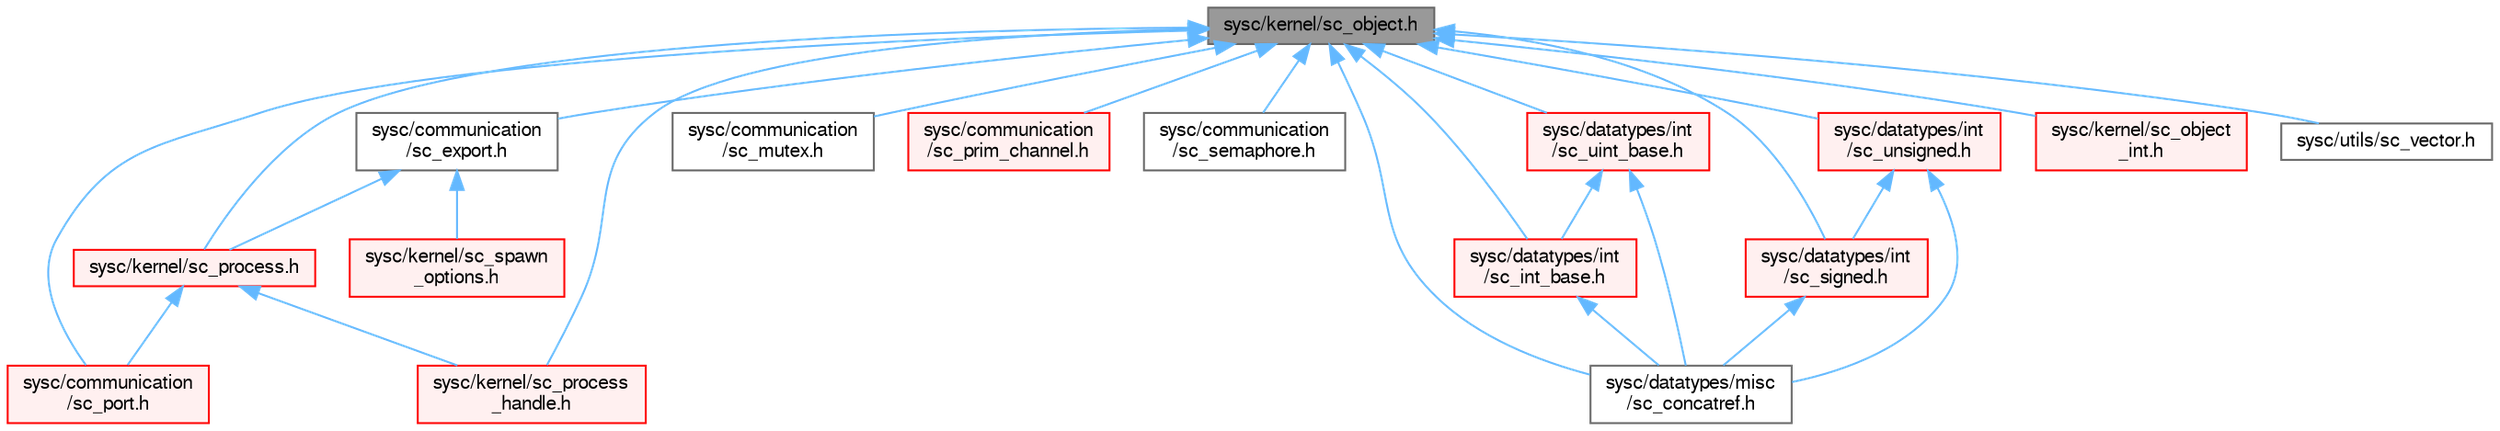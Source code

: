 digraph "sysc/kernel/sc_object.h"
{
 // LATEX_PDF_SIZE
  bgcolor="transparent";
  edge [fontname=FreeSans,fontsize=10,labelfontname=FreeSans,labelfontsize=10];
  node [fontname=FreeSans,fontsize=10,shape=box,height=0.2,width=0.4];
  Node1 [id="Node000001",label="sysc/kernel/sc_object.h",height=0.2,width=0.4,color="gray40", fillcolor="grey60", style="filled", fontcolor="black",tooltip=" "];
  Node1 -> Node2 [id="edge1_Node000001_Node000002",dir="back",color="steelblue1",style="solid",tooltip=" "];
  Node2 [id="Node000002",label="sysc/communication\l/sc_export.h",height=0.2,width=0.4,color="grey40", fillcolor="white", style="filled",URL="$a00317.html",tooltip=" "];
  Node2 -> Node3 [id="edge2_Node000002_Node000003",dir="back",color="steelblue1",style="solid",tooltip=" "];
  Node3 [id="Node000003",label="sysc/kernel/sc_process.h",height=0.2,width=0.4,color="red", fillcolor="#FFF0F0", style="filled",URL="$a00437.html",tooltip=" "];
  Node3 -> Node4 [id="edge3_Node000003_Node000004",dir="back",color="steelblue1",style="solid",tooltip=" "];
  Node4 [id="Node000004",label="sysc/communication\l/sc_port.h",height=0.2,width=0.4,color="red", fillcolor="#FFF0F0", style="filled",URL="$a00281.html",tooltip=" "];
  Node3 -> Node30 [id="edge4_Node000003_Node000030",dir="back",color="steelblue1",style="solid",tooltip=" "];
  Node30 [id="Node000030",label="sysc/kernel/sc_process\l_handle.h",height=0.2,width=0.4,color="red", fillcolor="#FFF0F0", style="filled",URL="$a00329.html",tooltip=" "];
  Node2 -> Node10 [id="edge5_Node000002_Node000010",dir="back",color="steelblue1",style="solid",tooltip=" "];
  Node10 [id="Node000010",label="sysc/kernel/sc_spawn\l_options.h",height=0.2,width=0.4,color="red", fillcolor="#FFF0F0", style="filled",URL="$a00395.html",tooltip=" "];
  Node1 -> Node36 [id="edge6_Node000001_Node000036",dir="back",color="steelblue1",style="solid",tooltip=" "];
  Node36 [id="Node000036",label="sysc/communication\l/sc_mutex.h",height=0.2,width=0.4,color="grey40", fillcolor="white", style="filled",URL="$a00284.html",tooltip=" "];
  Node1 -> Node4 [id="edge7_Node000001_Node000004",dir="back",color="steelblue1",style="solid",tooltip=" "];
  Node1 -> Node76 [id="edge8_Node000001_Node000076",dir="back",color="steelblue1",style="solid",tooltip=" "];
  Node76 [id="Node000076",label="sysc/communication\l/sc_prim_channel.h",height=0.2,width=0.4,color="red", fillcolor="#FFF0F0", style="filled",URL="$a00242.html",tooltip=" "];
  Node1 -> Node37 [id="edge9_Node000001_Node000037",dir="back",color="steelblue1",style="solid",tooltip=" "];
  Node37 [id="Node000037",label="sysc/communication\l/sc_semaphore.h",height=0.2,width=0.4,color="grey40", fillcolor="white", style="filled",URL="$a00251.html",tooltip=" "];
  Node1 -> Node64 [id="edge10_Node000001_Node000064",dir="back",color="steelblue1",style="solid",tooltip=" "];
  Node64 [id="Node000064",label="sysc/datatypes/int\l/sc_int_base.h",height=0.2,width=0.4,color="red", fillcolor="#FFF0F0", style="filled",URL="$a00191.html",tooltip=" "];
  Node64 -> Node61 [id="edge11_Node000064_Node000061",dir="back",color="steelblue1",style="solid",tooltip=" "];
  Node61 [id="Node000061",label="sysc/datatypes/misc\l/sc_concatref.h",height=0.2,width=0.4,color="grey40", fillcolor="white", style="filled",URL="$a00026.html",tooltip=" "];
  Node1 -> Node69 [id="edge12_Node000001_Node000069",dir="back",color="steelblue1",style="solid",tooltip=" "];
  Node69 [id="Node000069",label="sysc/datatypes/int\l/sc_signed.h",height=0.2,width=0.4,color="red", fillcolor="#FFF0F0", style="filled",URL="$a00128.html",tooltip=" "];
  Node69 -> Node61 [id="edge13_Node000069_Node000061",dir="back",color="steelblue1",style="solid",tooltip=" "];
  Node1 -> Node72 [id="edge14_Node000001_Node000072",dir="back",color="steelblue1",style="solid",tooltip=" "];
  Node72 [id="Node000072",label="sysc/datatypes/int\l/sc_uint_base.h",height=0.2,width=0.4,color="red", fillcolor="#FFF0F0", style="filled",URL="$a00158.html",tooltip=" "];
  Node72 -> Node64 [id="edge15_Node000072_Node000064",dir="back",color="steelblue1",style="solid",tooltip=" "];
  Node72 -> Node61 [id="edge16_Node000072_Node000061",dir="back",color="steelblue1",style="solid",tooltip=" "];
  Node1 -> Node74 [id="edge17_Node000001_Node000074",dir="back",color="steelblue1",style="solid",tooltip=" "];
  Node74 [id="Node000074",label="sysc/datatypes/int\l/sc_unsigned.h",height=0.2,width=0.4,color="red", fillcolor="#FFF0F0", style="filled",URL="$a00176.html",tooltip=" "];
  Node74 -> Node69 [id="edge18_Node000074_Node000069",dir="back",color="steelblue1",style="solid",tooltip=" "];
  Node74 -> Node61 [id="edge19_Node000074_Node000061",dir="back",color="steelblue1",style="solid",tooltip=" "];
  Node1 -> Node61 [id="edge20_Node000001_Node000061",dir="back",color="steelblue1",style="solid",tooltip=" "];
  Node1 -> Node14 [id="edge21_Node000001_Node000014",dir="back",color="steelblue1",style="solid",tooltip=" "];
  Node14 [id="Node000014",label="sysc/kernel/sc_object\l_int.h",height=0.2,width=0.4,color="red", fillcolor="#FFF0F0", style="filled",URL="$a00407.html",tooltip=" "];
  Node1 -> Node3 [id="edge22_Node000001_Node000003",dir="back",color="steelblue1",style="solid",tooltip=" "];
  Node1 -> Node30 [id="edge23_Node000001_Node000030",dir="back",color="steelblue1",style="solid",tooltip=" "];
  Node1 -> Node80 [id="edge24_Node000001_Node000080",dir="back",color="steelblue1",style="solid",tooltip=" "];
  Node80 [id="Node000080",label="sysc/utils/sc_vector.h",height=0.2,width=0.4,color="grey40", fillcolor="white", style="filled",URL="$a00194.html",tooltip=" "];
}
